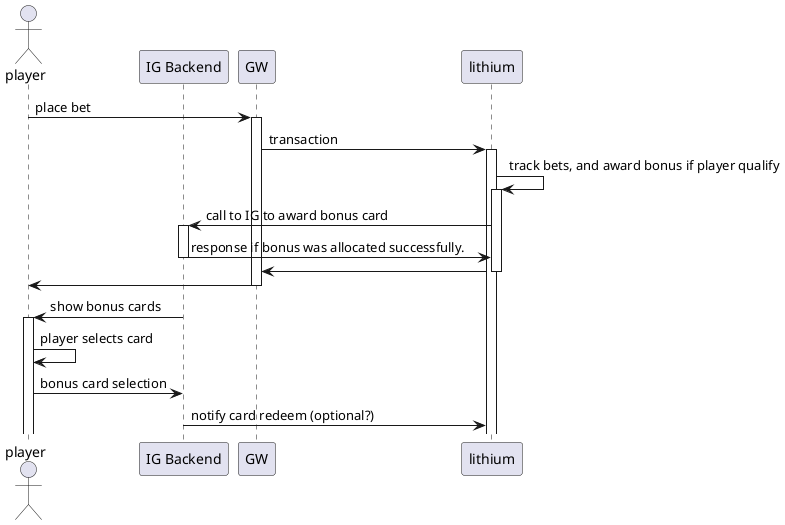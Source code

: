 .Squads Proposed Flow
[plantuml]
----

@startuml

actor "player" as p
participant "IG Backend" as ig
participant "GW" as gw
participant "lithium" as l

p -> gw++: place bet
gw -> l++: transaction
l -> l++: track bets, and award bonus if player qualify
l -> ig++: call to IG to award bonus card
ig -> l--: response if bonus was allocated successfully.
l -> gw--:
gw -> p--:
ig -> p++: show bonus cards
p -> p: player selects card
p -> ig: bonus card selection
ig -> l: notify card redeem (optional?)

@enduml
----